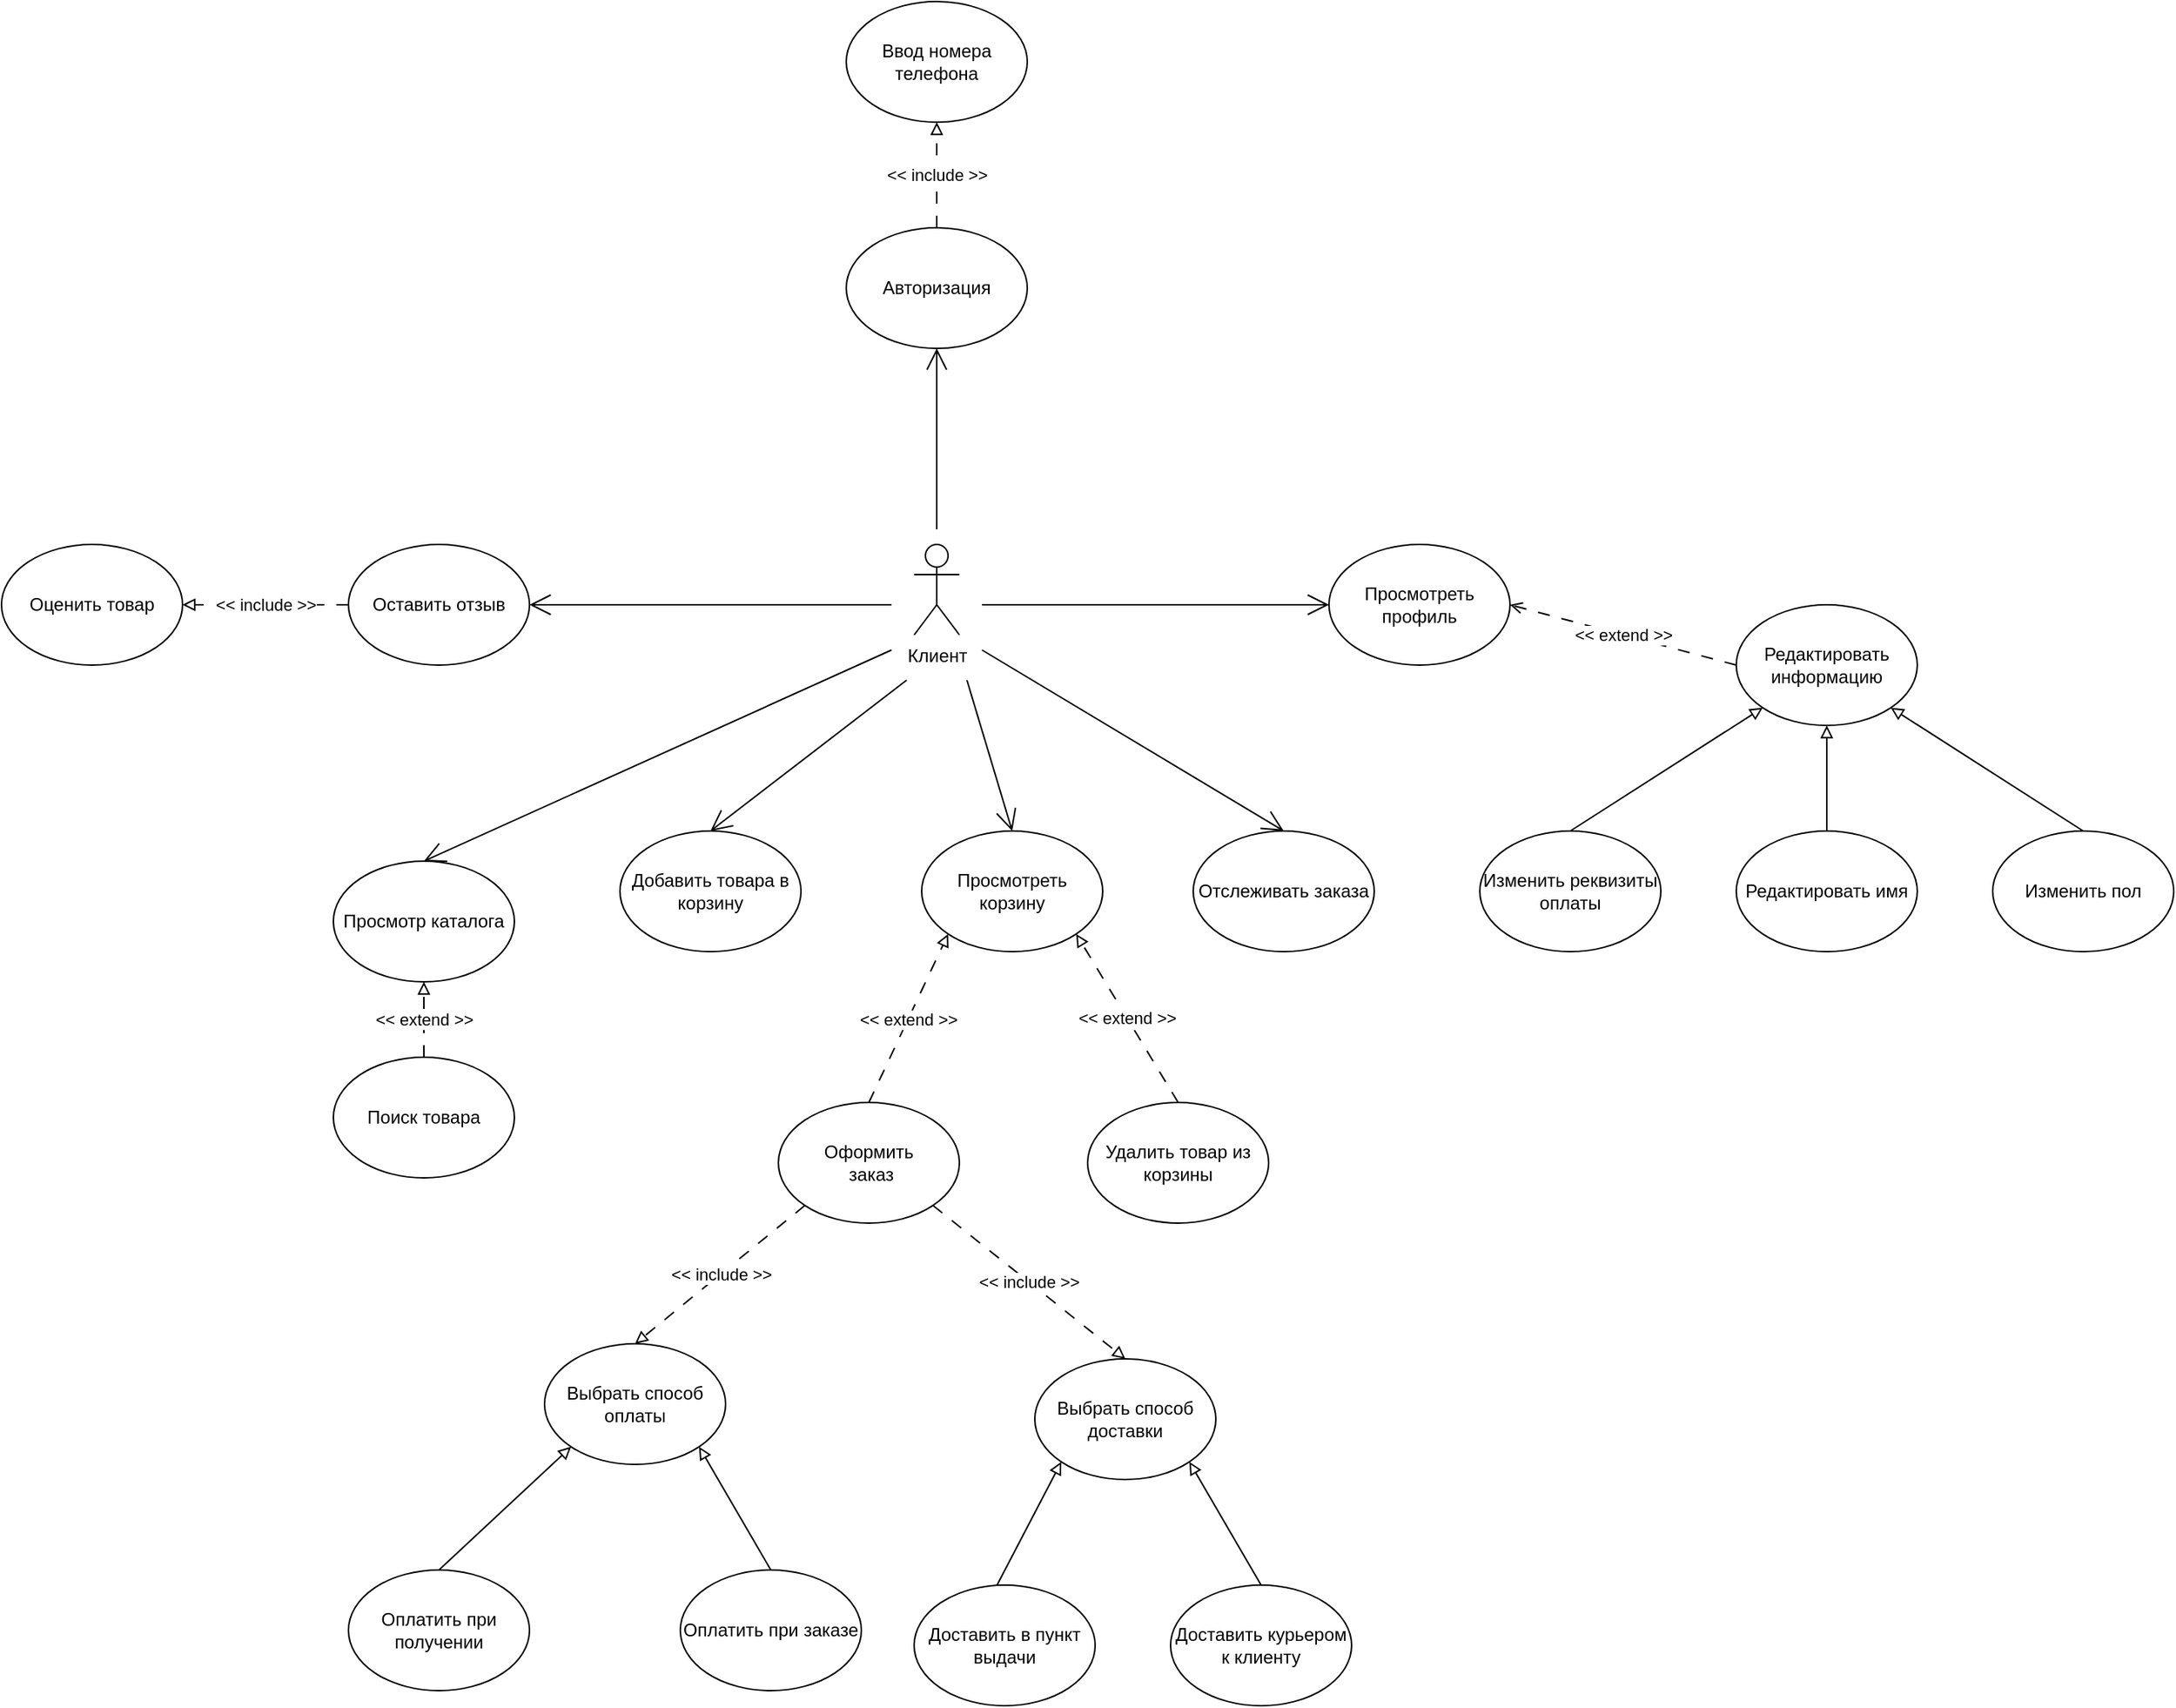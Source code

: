 <mxfile version="26.0.16" pages="2">
  <diagram id="n-ps6hEobFweKa0WREre" name="Страница — 1">
    <mxGraphModel dx="1434" dy="884" grid="1" gridSize="10" guides="1" tooltips="1" connect="1" arrows="1" fold="1" page="1" pageScale="1" pageWidth="2000" pageHeight="2000" math="0" shadow="0">
      <root>
        <mxCell id="0" />
        <mxCell id="1" parent="0" />
        <mxCell id="TYahg0QMOu6PUOr_qrVB-1" value="Клиент" style="shape=umlActor;verticalLabelPosition=bottom;verticalAlign=top;html=1;outlineConnect=0;" parent="1" vertex="1">
          <mxGeometry x="1235" y="720" width="30" height="60" as="geometry" />
        </mxCell>
        <mxCell id="TYahg0QMOu6PUOr_qrVB-2" value="Авторизация" style="ellipse;whiteSpace=wrap;html=1;" parent="1" vertex="1">
          <mxGeometry x="1190" y="510" width="120" height="80" as="geometry" />
        </mxCell>
        <mxCell id="TYahg0QMOu6PUOr_qrVB-4" value="Просмотр каталога" style="ellipse;whiteSpace=wrap;html=1;" parent="1" vertex="1">
          <mxGeometry x="850" y="930" width="120" height="80" as="geometry" />
        </mxCell>
        <mxCell id="TYahg0QMOu6PUOr_qrVB-5" value="Поиск товара" style="ellipse;whiteSpace=wrap;html=1;" parent="1" vertex="1">
          <mxGeometry x="850" y="1060" width="120" height="80" as="geometry" />
        </mxCell>
        <mxCell id="TYahg0QMOu6PUOr_qrVB-6" value="" style="endArrow=block;html=1;rounded=0;exitX=0.5;exitY=0;exitDx=0;exitDy=0;entryX=0.5;entryY=1;entryDx=0;entryDy=0;endFill=0;dashed=1;dashPattern=8 8;" parent="1" source="TYahg0QMOu6PUOr_qrVB-5" target="TYahg0QMOu6PUOr_qrVB-4" edge="1">
          <mxGeometry relative="1" as="geometry">
            <mxPoint x="700" y="1070" as="sourcePoint" />
            <mxPoint x="1010" y="1060" as="targetPoint" />
          </mxGeometry>
        </mxCell>
        <mxCell id="TYahg0QMOu6PUOr_qrVB-7" value="&amp;lt;&amp;lt; extend &amp;gt;&amp;gt;" style="edgeLabel;resizable=0;html=1;;align=center;verticalAlign=middle;" parent="TYahg0QMOu6PUOr_qrVB-6" connectable="0" vertex="1">
          <mxGeometry relative="1" as="geometry" />
        </mxCell>
        <mxCell id="TYahg0QMOu6PUOr_qrVB-9" value="Добавить товара в корзину" style="ellipse;whiteSpace=wrap;html=1;" parent="1" vertex="1">
          <mxGeometry x="1040" y="910" width="120" height="80" as="geometry" />
        </mxCell>
        <mxCell id="TYahg0QMOu6PUOr_qrVB-10" value="Оформить&lt;div&gt;&amp;nbsp;заказ&lt;/div&gt;" style="ellipse;whiteSpace=wrap;html=1;" parent="1" vertex="1">
          <mxGeometry x="1145" y="1090" width="120" height="80" as="geometry" />
        </mxCell>
        <mxCell id="TYahg0QMOu6PUOr_qrVB-11" value="Выбрать способ оплаты" style="ellipse;whiteSpace=wrap;html=1;" parent="1" vertex="1">
          <mxGeometry x="990" y="1250" width="120" height="80" as="geometry" />
        </mxCell>
        <mxCell id="TYahg0QMOu6PUOr_qrVB-12" value="Выбрать способ доставки" style="ellipse;whiteSpace=wrap;html=1;" parent="1" vertex="1">
          <mxGeometry x="1315" y="1260" width="120" height="80" as="geometry" />
        </mxCell>
        <mxCell id="TYahg0QMOu6PUOr_qrVB-13" value="" style="endArrow=block;html=1;rounded=0;exitX=0;exitY=1;exitDx=0;exitDy=0;entryX=0.5;entryY=0;entryDx=0;entryDy=0;endFill=0;dashed=1;dashPattern=8 8;" parent="1" source="TYahg0QMOu6PUOr_qrVB-10" target="TYahg0QMOu6PUOr_qrVB-11" edge="1">
          <mxGeometry relative="1" as="geometry">
            <mxPoint x="1195" y="1220" as="sourcePoint" />
            <mxPoint x="1295" y="1220" as="targetPoint" />
          </mxGeometry>
        </mxCell>
        <mxCell id="TYahg0QMOu6PUOr_qrVB-14" value="&amp;lt;&amp;lt; include &amp;gt;&amp;gt;" style="edgeLabel;resizable=0;html=1;;align=center;verticalAlign=middle;" parent="TYahg0QMOu6PUOr_qrVB-13" connectable="0" vertex="1">
          <mxGeometry relative="1" as="geometry" />
        </mxCell>
        <mxCell id="TYahg0QMOu6PUOr_qrVB-16" value="" style="endArrow=block;html=1;rounded=0;exitX=1;exitY=1;exitDx=0;exitDy=0;entryX=0.5;entryY=0;entryDx=0;entryDy=0;endFill=0;dashed=1;dashPattern=8 8;" parent="1" source="TYahg0QMOu6PUOr_qrVB-10" target="TYahg0QMOu6PUOr_qrVB-12" edge="1">
          <mxGeometry relative="1" as="geometry">
            <mxPoint x="1295" y="1190" as="sourcePoint" />
            <mxPoint x="1205" y="1270" as="targetPoint" />
          </mxGeometry>
        </mxCell>
        <mxCell id="TYahg0QMOu6PUOr_qrVB-17" value="&amp;lt;&amp;lt; include &amp;gt;&amp;gt;" style="edgeLabel;resizable=0;html=1;;align=center;verticalAlign=middle;" parent="TYahg0QMOu6PUOr_qrVB-16" connectable="0" vertex="1">
          <mxGeometry relative="1" as="geometry" />
        </mxCell>
        <mxCell id="TYahg0QMOu6PUOr_qrVB-19" value="Отслеживать заказа" style="ellipse;whiteSpace=wrap;html=1;" parent="1" vertex="1">
          <mxGeometry x="1420" y="910" width="120" height="80" as="geometry" />
        </mxCell>
        <mxCell id="TYahg0QMOu6PUOr_qrVB-20" value="Оставить отзыв" style="ellipse;whiteSpace=wrap;html=1;" parent="1" vertex="1">
          <mxGeometry x="860" y="720" width="120" height="80" as="geometry" />
        </mxCell>
        <mxCell id="TYahg0QMOu6PUOr_qrVB-21" value="Оценить товар" style="ellipse;whiteSpace=wrap;html=1;" parent="1" vertex="1">
          <mxGeometry x="630" y="720" width="120" height="80" as="geometry" />
        </mxCell>
        <mxCell id="TYahg0QMOu6PUOr_qrVB-22" value="" style="endArrow=block;html=1;rounded=0;exitX=0;exitY=0.5;exitDx=0;exitDy=0;entryX=1;entryY=0.5;entryDx=0;entryDy=0;endFill=0;dashed=1;dashPattern=8 8;" parent="1" source="TYahg0QMOu6PUOr_qrVB-20" target="TYahg0QMOu6PUOr_qrVB-21" edge="1">
          <mxGeometry relative="1" as="geometry">
            <mxPoint x="750" y="880" as="sourcePoint" />
            <mxPoint x="850" y="880" as="targetPoint" />
          </mxGeometry>
        </mxCell>
        <mxCell id="TYahg0QMOu6PUOr_qrVB-23" value="&amp;lt;&amp;lt; include &amp;gt;&amp;gt;" style="edgeLabel;resizable=0;html=1;;align=center;verticalAlign=middle;" parent="TYahg0QMOu6PUOr_qrVB-22" connectable="0" vertex="1">
          <mxGeometry relative="1" as="geometry" />
        </mxCell>
        <mxCell id="TYahg0QMOu6PUOr_qrVB-24" value="Просмотреть корзину" style="ellipse;whiteSpace=wrap;html=1;" parent="1" vertex="1">
          <mxGeometry x="1240" y="910" width="120" height="80" as="geometry" />
        </mxCell>
        <mxCell id="TYahg0QMOu6PUOr_qrVB-36" value="" style="endArrow=block;html=1;rounded=0;exitX=0.5;exitY=0;exitDx=0;exitDy=0;endFill=0;entryX=0;entryY=1;entryDx=0;entryDy=0;dashed=1;dashPattern=8 8;" parent="1" source="TYahg0QMOu6PUOr_qrVB-10" target="TYahg0QMOu6PUOr_qrVB-24" edge="1">
          <mxGeometry relative="1" as="geometry">
            <mxPoint x="1190" y="1110" as="sourcePoint" />
            <mxPoint x="1310" y="1060" as="targetPoint" />
          </mxGeometry>
        </mxCell>
        <mxCell id="TYahg0QMOu6PUOr_qrVB-37" value="&amp;lt;&amp;lt; extend &amp;gt;&amp;gt;" style="edgeLabel;resizable=0;html=1;;align=center;verticalAlign=middle;" parent="TYahg0QMOu6PUOr_qrVB-36" connectable="0" vertex="1">
          <mxGeometry relative="1" as="geometry" />
        </mxCell>
        <mxCell id="TYahg0QMOu6PUOr_qrVB-38" value="Удалить товар из корзины" style="ellipse;whiteSpace=wrap;html=1;" parent="1" vertex="1">
          <mxGeometry x="1350" y="1090" width="120" height="80" as="geometry" />
        </mxCell>
        <mxCell id="TYahg0QMOu6PUOr_qrVB-39" value="" style="endArrow=block;html=1;rounded=0;exitX=0.5;exitY=0;exitDx=0;exitDy=0;endFill=0;entryX=1;entryY=1;entryDx=0;entryDy=0;dashed=1;dashPattern=8 8;" parent="1" source="TYahg0QMOu6PUOr_qrVB-38" target="TYahg0QMOu6PUOr_qrVB-24" edge="1">
          <mxGeometry relative="1" as="geometry">
            <mxPoint x="1215" y="1100" as="sourcePoint" />
            <mxPoint x="1268" y="988" as="targetPoint" />
          </mxGeometry>
        </mxCell>
        <mxCell id="TYahg0QMOu6PUOr_qrVB-40" value="&amp;lt;&amp;lt; extend &amp;gt;&amp;gt;" style="edgeLabel;resizable=0;html=1;;align=center;verticalAlign=middle;" parent="TYahg0QMOu6PUOr_qrVB-39" connectable="0" vertex="1">
          <mxGeometry relative="1" as="geometry" />
        </mxCell>
        <mxCell id="TYahg0QMOu6PUOr_qrVB-41" value="Ввод номера телефона" style="ellipse;whiteSpace=wrap;html=1;" parent="1" vertex="1">
          <mxGeometry x="1190" y="360" width="120" height="80" as="geometry" />
        </mxCell>
        <mxCell id="TYahg0QMOu6PUOr_qrVB-43" value="" style="endArrow=block;html=1;rounded=0;exitX=0.5;exitY=0;exitDx=0;exitDy=0;entryX=0.5;entryY=1;entryDx=0;entryDy=0;endFill=0;dashed=1;dashPattern=8 8;" parent="1" source="TYahg0QMOu6PUOr_qrVB-2" target="TYahg0QMOu6PUOr_qrVB-41" edge="1">
          <mxGeometry relative="1" as="geometry">
            <mxPoint x="1110.0" y="530" as="sourcePoint" />
            <mxPoint x="1000.0" y="530" as="targetPoint" />
          </mxGeometry>
        </mxCell>
        <mxCell id="TYahg0QMOu6PUOr_qrVB-44" value="&amp;lt;&amp;lt; include &amp;gt;&amp;gt;" style="edgeLabel;resizable=0;html=1;;align=center;verticalAlign=middle;" parent="TYahg0QMOu6PUOr_qrVB-43" connectable="0" vertex="1">
          <mxGeometry relative="1" as="geometry" />
        </mxCell>
        <mxCell id="TYahg0QMOu6PUOr_qrVB-45" value="Просмотреть профиль" style="ellipse;whiteSpace=wrap;html=1;" parent="1" vertex="1">
          <mxGeometry x="1510" y="720" width="120" height="80" as="geometry" />
        </mxCell>
        <mxCell id="TYahg0QMOu6PUOr_qrVB-46" value="Редактировать информацию" style="ellipse;whiteSpace=wrap;html=1;" parent="1" vertex="1">
          <mxGeometry x="1780" y="760" width="120" height="80" as="geometry" />
        </mxCell>
        <mxCell id="TYahg0QMOu6PUOr_qrVB-47" value="Доставить в пункт выдачи" style="ellipse;whiteSpace=wrap;html=1;" parent="1" vertex="1">
          <mxGeometry x="1235" y="1410" width="120" height="80" as="geometry" />
        </mxCell>
        <mxCell id="TYahg0QMOu6PUOr_qrVB-48" value="Доставить курьером к клиенту" style="ellipse;whiteSpace=wrap;html=1;" parent="1" vertex="1">
          <mxGeometry x="1405" y="1410" width="120" height="80" as="geometry" />
        </mxCell>
        <mxCell id="TYahg0QMOu6PUOr_qrVB-51" value="" style="endArrow=open;html=1;rounded=0;exitX=0;exitY=0.5;exitDx=0;exitDy=0;entryX=1;entryY=0.5;entryDx=0;entryDy=0;endFill=0;dashed=1;dashPattern=8 8;" parent="1" source="TYahg0QMOu6PUOr_qrVB-46" target="TYahg0QMOu6PUOr_qrVB-45" edge="1">
          <mxGeometry relative="1" as="geometry">
            <mxPoint x="1660" y="880" as="sourcePoint" />
            <mxPoint x="1660" y="800" as="targetPoint" />
          </mxGeometry>
        </mxCell>
        <mxCell id="TYahg0QMOu6PUOr_qrVB-52" value="&amp;lt;&amp;lt; extend &amp;gt;&amp;gt;" style="edgeLabel;resizable=0;html=1;;align=center;verticalAlign=middle;" parent="TYahg0QMOu6PUOr_qrVB-51" connectable="0" vertex="1">
          <mxGeometry relative="1" as="geometry" />
        </mxCell>
        <mxCell id="TYahg0QMOu6PUOr_qrVB-53" value="Редактировать имя" style="ellipse;whiteSpace=wrap;html=1;" parent="1" vertex="1">
          <mxGeometry x="1780" y="910" width="120" height="80" as="geometry" />
        </mxCell>
        <mxCell id="TYahg0QMOu6PUOr_qrVB-55" value="Изменить пол" style="ellipse;whiteSpace=wrap;html=1;" parent="1" vertex="1">
          <mxGeometry x="1950" y="910" width="120" height="80" as="geometry" />
        </mxCell>
        <mxCell id="TYahg0QMOu6PUOr_qrVB-57" value="Изменить реквизиты оплаты" style="ellipse;whiteSpace=wrap;html=1;" parent="1" vertex="1">
          <mxGeometry x="1610" y="910" width="120" height="80" as="geometry" />
        </mxCell>
        <mxCell id="TYahg0QMOu6PUOr_qrVB-64" value="Оплатить при получении" style="ellipse;whiteSpace=wrap;html=1;" parent="1" vertex="1">
          <mxGeometry x="860" y="1400" width="120" height="80" as="geometry" />
        </mxCell>
        <mxCell id="TYahg0QMOu6PUOr_qrVB-65" value="Оплатить при заказе" style="ellipse;whiteSpace=wrap;html=1;" parent="1" vertex="1">
          <mxGeometry x="1080" y="1400" width="120" height="80" as="geometry" />
        </mxCell>
        <mxCell id="TYahg0QMOu6PUOr_qrVB-68" value="" style="endArrow=open;endFill=1;endSize=12;html=1;rounded=0;entryX=1;entryY=0.5;entryDx=0;entryDy=0;" parent="1" target="TYahg0QMOu6PUOr_qrVB-20" edge="1">
          <mxGeometry width="160" relative="1" as="geometry">
            <mxPoint x="1220" y="760" as="sourcePoint" />
            <mxPoint x="1030" y="650" as="targetPoint" />
          </mxGeometry>
        </mxCell>
        <mxCell id="TYahg0QMOu6PUOr_qrVB-69" value="" style="endArrow=open;endFill=1;endSize=12;html=1;rounded=0;entryX=0.5;entryY=1;entryDx=0;entryDy=0;" parent="1" target="TYahg0QMOu6PUOr_qrVB-2" edge="1">
          <mxGeometry width="160" relative="1" as="geometry">
            <mxPoint x="1250" y="710" as="sourcePoint" />
            <mxPoint x="1490" y="750.0" as="targetPoint" />
          </mxGeometry>
        </mxCell>
        <mxCell id="TYahg0QMOu6PUOr_qrVB-71" value="" style="endArrow=open;endFill=1;endSize=12;html=1;rounded=0;entryX=0.5;entryY=0;entryDx=0;entryDy=0;" parent="1" target="TYahg0QMOu6PUOr_qrVB-9" edge="1">
          <mxGeometry width="160" relative="1" as="geometry">
            <mxPoint x="1230" y="810" as="sourcePoint" />
            <mxPoint x="1570" y="850.0" as="targetPoint" />
          </mxGeometry>
        </mxCell>
        <mxCell id="TYahg0QMOu6PUOr_qrVB-73" value="" style="endArrow=open;endFill=1;endSize=12;html=1;rounded=0;entryX=0.5;entryY=0;entryDx=0;entryDy=0;" parent="1" target="TYahg0QMOu6PUOr_qrVB-19" edge="1">
          <mxGeometry width="160" relative="1" as="geometry">
            <mxPoint x="1280" y="790" as="sourcePoint" />
            <mxPoint x="1540" y="840.0" as="targetPoint" />
          </mxGeometry>
        </mxCell>
        <mxCell id="TYahg0QMOu6PUOr_qrVB-74" value="" style="endArrow=open;endFill=1;endSize=12;html=1;rounded=0;entryX=0;entryY=0.5;entryDx=0;entryDy=0;" parent="1" target="TYahg0QMOu6PUOr_qrVB-45" edge="1">
          <mxGeometry width="160" relative="1" as="geometry">
            <mxPoint x="1280" y="760" as="sourcePoint" />
            <mxPoint x="1490" y="740.0" as="targetPoint" />
          </mxGeometry>
        </mxCell>
        <mxCell id="TYahg0QMOu6PUOr_qrVB-75" value="" style="endArrow=open;endFill=1;endSize=12;html=1;rounded=0;entryX=0.5;entryY=0;entryDx=0;entryDy=0;" parent="1" target="TYahg0QMOu6PUOr_qrVB-4" edge="1">
          <mxGeometry width="160" relative="1" as="geometry">
            <mxPoint x="1220" y="790" as="sourcePoint" />
            <mxPoint x="1090" y="840.0" as="targetPoint" />
          </mxGeometry>
        </mxCell>
        <mxCell id="TYahg0QMOu6PUOr_qrVB-76" value="" style="endArrow=open;endFill=1;endSize=12;html=1;rounded=0;entryX=0.5;entryY=0;entryDx=0;entryDy=0;" parent="1" target="TYahg0QMOu6PUOr_qrVB-24" edge="1">
          <mxGeometry width="160" relative="1" as="geometry">
            <mxPoint x="1270" y="810" as="sourcePoint" />
            <mxPoint x="1400" y="890.0" as="targetPoint" />
          </mxGeometry>
        </mxCell>
        <mxCell id="TYahg0QMOu6PUOr_qrVB-93" value="" style="endArrow=block;html=1;rounded=0;exitX=0.5;exitY=0;exitDx=0;exitDy=0;entryX=0;entryY=1;entryDx=0;entryDy=0;endFill=0;" parent="1" source="TYahg0QMOu6PUOr_qrVB-57" target="TYahg0QMOu6PUOr_qrVB-46" edge="1">
          <mxGeometry width="50" height="50" relative="1" as="geometry">
            <mxPoint x="1800" y="890" as="sourcePoint" />
            <mxPoint x="1850" y="840" as="targetPoint" />
          </mxGeometry>
        </mxCell>
        <mxCell id="TYahg0QMOu6PUOr_qrVB-95" value="" style="endArrow=block;html=1;rounded=0;exitX=0.5;exitY=0;exitDx=0;exitDy=0;entryX=0.5;entryY=1;entryDx=0;entryDy=0;endFill=0;" parent="1" source="TYahg0QMOu6PUOr_qrVB-53" target="TYahg0QMOu6PUOr_qrVB-46" edge="1">
          <mxGeometry width="50" height="50" relative="1" as="geometry">
            <mxPoint x="1790" y="920" as="sourcePoint" />
            <mxPoint x="1908" y="858" as="targetPoint" />
          </mxGeometry>
        </mxCell>
        <mxCell id="TYahg0QMOu6PUOr_qrVB-97" value="" style="endArrow=block;html=1;rounded=0;exitX=0.5;exitY=0;exitDx=0;exitDy=0;entryX=1;entryY=1;entryDx=0;entryDy=0;endFill=0;" parent="1" source="TYahg0QMOu6PUOr_qrVB-55" target="TYahg0QMOu6PUOr_qrVB-46" edge="1">
          <mxGeometry width="50" height="50" relative="1" as="geometry">
            <mxPoint x="1800" y="930" as="sourcePoint" />
            <mxPoint x="1918" y="868" as="targetPoint" />
          </mxGeometry>
        </mxCell>
        <mxCell id="TYahg0QMOu6PUOr_qrVB-101" value="" style="endArrow=block;html=1;rounded=0;exitX=0.5;exitY=0;exitDx=0;exitDy=0;entryX=0;entryY=1;entryDx=0;entryDy=0;endFill=0;" parent="1" source="TYahg0QMOu6PUOr_qrVB-64" target="TYahg0QMOu6PUOr_qrVB-11" edge="1">
          <mxGeometry width="50" height="50" relative="1" as="geometry">
            <mxPoint x="910" y="1401.553" as="sourcePoint" />
            <mxPoint x="1028" y="1339.553" as="targetPoint" />
          </mxGeometry>
        </mxCell>
        <mxCell id="TYahg0QMOu6PUOr_qrVB-103" value="" style="endArrow=block;html=1;rounded=0;exitX=0.5;exitY=0;exitDx=0;exitDy=0;entryX=1;entryY=1;entryDx=0;entryDy=0;endFill=0;" parent="1" source="TYahg0QMOu6PUOr_qrVB-65" target="TYahg0QMOu6PUOr_qrVB-11" edge="1">
          <mxGeometry width="50" height="50" relative="1" as="geometry">
            <mxPoint x="1080" y="1601.553" as="sourcePoint" />
            <mxPoint x="1198" y="1539.553" as="targetPoint" />
          </mxGeometry>
        </mxCell>
        <mxCell id="TYahg0QMOu6PUOr_qrVB-105" value="" style="endArrow=block;html=1;rounded=0;exitX=0.458;exitY=0;exitDx=0;exitDy=0;entryX=0;entryY=1;entryDx=0;entryDy=0;exitPerimeter=0;endFill=0;" parent="1" source="TYahg0QMOu6PUOr_qrVB-47" target="TYahg0QMOu6PUOr_qrVB-12" edge="1">
          <mxGeometry width="50" height="50" relative="1" as="geometry">
            <mxPoint x="1220" y="1391.553" as="sourcePoint" />
            <mxPoint x="1338" y="1329.553" as="targetPoint" />
          </mxGeometry>
        </mxCell>
        <mxCell id="TYahg0QMOu6PUOr_qrVB-107" value="" style="endArrow=block;html=1;rounded=0;exitX=0.5;exitY=0;exitDx=0;exitDy=0;entryX=1;entryY=1;entryDx=0;entryDy=0;endFill=0;" parent="1" source="TYahg0QMOu6PUOr_qrVB-48" target="TYahg0QMOu6PUOr_qrVB-12" edge="1">
          <mxGeometry width="50" height="50" relative="1" as="geometry">
            <mxPoint x="1320" y="1561.553" as="sourcePoint" />
            <mxPoint x="1438" y="1499.553" as="targetPoint" />
          </mxGeometry>
        </mxCell>
      </root>
    </mxGraphModel>
  </diagram>
  <diagram id="3cgRSR0oJUTEMIVbmhhY" name="Страница — 2">
    <mxGraphModel dx="1247" dy="798" grid="1" gridSize="10" guides="1" tooltips="1" connect="1" arrows="1" fold="1" page="1" pageScale="1" pageWidth="2000" pageHeight="2000" math="0" shadow="0">
      <root>
        <mxCell id="0" />
        <mxCell id="1" parent="0" />
        <mxCell id="BvjOCDMoVAckG1oQ5deE-1" value="Abstract class Пользователь" style="swimlane;fontStyle=1;align=center;verticalAlign=top;childLayout=stackLayout;horizontal=1;startSize=26;horizontalStack=0;resizeParent=1;resizeParentMax=0;resizeLast=0;collapsible=1;marginBottom=0;whiteSpace=wrap;html=1;" vertex="1" parent="1">
          <mxGeometry x="283" y="31" width="290" height="250" as="geometry" />
        </mxCell>
        <mxCell id="BvjOCDMoVAckG1oQ5deE-2" value="+ id: int" style="text;strokeColor=none;fillColor=none;align=left;verticalAlign=top;spacingLeft=4;spacingRight=4;overflow=hidden;rotatable=0;points=[[0,0.5],[1,0.5]];portConstraint=eastwest;whiteSpace=wrap;html=1;" vertex="1" parent="BvjOCDMoVAckG1oQ5deE-1">
          <mxGeometry y="26" width="290" height="26" as="geometry" />
        </mxCell>
        <mxCell id="BvjOCDMoVAckG1oQ5deE-5" value="+ имя: string" style="text;strokeColor=none;fillColor=none;align=left;verticalAlign=top;spacingLeft=4;spacingRight=4;overflow=hidden;rotatable=0;points=[[0,0.5],[1,0.5]];portConstraint=eastwest;whiteSpace=wrap;html=1;" vertex="1" parent="BvjOCDMoVAckG1oQ5deE-1">
          <mxGeometry y="52" width="290" height="26" as="geometry" />
        </mxCell>
        <mxCell id="BvjOCDMoVAckG1oQ5deE-6" value="+ фамилия: string" style="text;strokeColor=none;fillColor=none;align=left;verticalAlign=top;spacingLeft=4;spacingRight=4;overflow=hidden;rotatable=0;points=[[0,0.5],[1,0.5]];portConstraint=eastwest;whiteSpace=wrap;html=1;" vertex="1" parent="BvjOCDMoVAckG1oQ5deE-1">
          <mxGeometry y="78" width="290" height="26" as="geometry" />
        </mxCell>
        <mxCell id="BvjOCDMoVAckG1oQ5deE-7" value="+ телефон: string" style="text;strokeColor=none;fillColor=none;align=left;verticalAlign=top;spacingLeft=4;spacingRight=4;overflow=hidden;rotatable=0;points=[[0,0.5],[1,0.5]];portConstraint=eastwest;whiteSpace=wrap;html=1;" vertex="1" parent="BvjOCDMoVAckG1oQ5deE-1">
          <mxGeometry y="104" width="290" height="26" as="geometry" />
        </mxCell>
        <mxCell id="BvjOCDMoVAckG1oQ5deE-8" value="+ адрес_доставки: string" style="text;strokeColor=none;fillColor=none;align=left;verticalAlign=top;spacingLeft=4;spacingRight=4;overflow=hidden;rotatable=0;points=[[0,0.5],[1,0.5]];portConstraint=eastwest;whiteSpace=wrap;html=1;" vertex="1" parent="BvjOCDMoVAckG1oQ5deE-1">
          <mxGeometry y="130" width="290" height="26" as="geometry" />
        </mxCell>
        <mxCell id="BvjOCDMoVAckG1oQ5deE-3" value="" style="line;strokeWidth=1;fillColor=none;align=left;verticalAlign=middle;spacingTop=-1;spacingLeft=3;spacingRight=3;rotatable=0;labelPosition=right;points=[];portConstraint=eastwest;strokeColor=inherit;" vertex="1" parent="BvjOCDMoVAckG1oQ5deE-1">
          <mxGeometry y="156" width="290" height="8" as="geometry" />
        </mxCell>
        <mxCell id="BvjOCDMoVAckG1oQ5deE-4" value="+ авторизация(телефон): void" style="text;strokeColor=none;fillColor=none;align=left;verticalAlign=top;spacingLeft=4;spacingRight=4;overflow=hidden;rotatable=0;points=[[0,0.5],[1,0.5]];portConstraint=eastwest;whiteSpace=wrap;html=1;" vertex="1" parent="BvjOCDMoVAckG1oQ5deE-1">
          <mxGeometry y="164" width="290" height="26" as="geometry" />
        </mxCell>
        <mxCell id="BvjOCDMoVAckG1oQ5deE-9" value="+ обновление_профиля(): void" style="text;strokeColor=none;fillColor=none;align=left;verticalAlign=top;spacingLeft=4;spacingRight=4;overflow=hidden;rotatable=0;points=[[0,0.5],[1,0.5]];portConstraint=eastwest;whiteSpace=wrap;html=1;" vertex="1" parent="BvjOCDMoVAckG1oQ5deE-1">
          <mxGeometry y="190" width="290" height="30" as="geometry" />
        </mxCell>
        <mxCell id="BvjOCDMoVAckG1oQ5deE-10" value="+ просмотр_корзины(): void" style="text;strokeColor=none;fillColor=none;align=left;verticalAlign=top;spacingLeft=4;spacingRight=4;overflow=hidden;rotatable=0;points=[[0,0.5],[1,0.5]];portConstraint=eastwest;whiteSpace=wrap;html=1;" vertex="1" parent="BvjOCDMoVAckG1oQ5deE-1">
          <mxGeometry y="220" width="290" height="30" as="geometry" />
        </mxCell>
        <mxCell id="MVCjWSupxTXP_eQSByu--1" value="Interface Редактировать информацию" style="swimlane;fontStyle=1;align=center;verticalAlign=top;childLayout=stackLayout;horizontal=1;startSize=26;horizontalStack=0;resizeParent=1;resizeParentMax=0;resizeLast=0;collapsible=1;marginBottom=0;whiteSpace=wrap;html=1;" vertex="1" parent="1">
          <mxGeometry x="740" y="30" width="280" height="86" as="geometry" />
        </mxCell>
        <mxCell id="MVCjWSupxTXP_eQSByu--2" value="+ field: type" style="text;strokeColor=none;fillColor=none;align=left;verticalAlign=top;spacingLeft=4;spacingRight=4;overflow=hidden;rotatable=0;points=[[0,0.5],[1,0.5]];portConstraint=eastwest;whiteSpace=wrap;html=1;" vertex="1" parent="MVCjWSupxTXP_eQSByu--1">
          <mxGeometry y="26" width="280" height="26" as="geometry" />
        </mxCell>
        <mxCell id="MVCjWSupxTXP_eQSByu--3" value="" style="line;strokeWidth=1;fillColor=none;align=left;verticalAlign=middle;spacingTop=-1;spacingLeft=3;spacingRight=3;rotatable=0;labelPosition=right;points=[];portConstraint=eastwest;strokeColor=inherit;" vertex="1" parent="MVCjWSupxTXP_eQSByu--1">
          <mxGeometry y="52" width="280" height="8" as="geometry" />
        </mxCell>
        <mxCell id="MVCjWSupxTXP_eQSByu--4" value="+ method(type): type" style="text;strokeColor=none;fillColor=none;align=left;verticalAlign=top;spacingLeft=4;spacingRight=4;overflow=hidden;rotatable=0;points=[[0,0.5],[1,0.5]];portConstraint=eastwest;whiteSpace=wrap;html=1;" vertex="1" parent="MVCjWSupxTXP_eQSByu--1">
          <mxGeometry y="60" width="280" height="26" as="geometry" />
        </mxCell>
        <mxCell id="0c8Z_8rN5TbGmIw5jy47-1" value="Class Пользователь" style="swimlane;fontStyle=1;align=center;verticalAlign=top;childLayout=stackLayout;horizontal=1;startSize=26;horizontalStack=0;resizeParent=1;resizeParentMax=0;resizeLast=0;collapsible=1;marginBottom=0;whiteSpace=wrap;html=1;" vertex="1" parent="1">
          <mxGeometry x="360" y="370" width="160" height="86" as="geometry" />
        </mxCell>
        <mxCell id="0c8Z_8rN5TbGmIw5jy47-2" value="+ field: type" style="text;strokeColor=none;fillColor=none;align=left;verticalAlign=top;spacingLeft=4;spacingRight=4;overflow=hidden;rotatable=0;points=[[0,0.5],[1,0.5]];portConstraint=eastwest;whiteSpace=wrap;html=1;" vertex="1" parent="0c8Z_8rN5TbGmIw5jy47-1">
          <mxGeometry y="26" width="160" height="26" as="geometry" />
        </mxCell>
        <mxCell id="0c8Z_8rN5TbGmIw5jy47-3" value="" style="line;strokeWidth=1;fillColor=none;align=left;verticalAlign=middle;spacingTop=-1;spacingLeft=3;spacingRight=3;rotatable=0;labelPosition=right;points=[];portConstraint=eastwest;strokeColor=inherit;" vertex="1" parent="0c8Z_8rN5TbGmIw5jy47-1">
          <mxGeometry y="52" width="160" height="8" as="geometry" />
        </mxCell>
        <mxCell id="0c8Z_8rN5TbGmIw5jy47-4" value="+ method(type): type" style="text;strokeColor=none;fillColor=none;align=left;verticalAlign=top;spacingLeft=4;spacingRight=4;overflow=hidden;rotatable=0;points=[[0,0.5],[1,0.5]];portConstraint=eastwest;whiteSpace=wrap;html=1;" vertex="1" parent="0c8Z_8rN5TbGmIw5jy47-1">
          <mxGeometry y="60" width="160" height="26" as="geometry" />
        </mxCell>
        <mxCell id="0c8Z_8rN5TbGmIw5jy47-5" value="" style="endArrow=block;html=1;rounded=0;exitX=0.5;exitY=0;exitDx=0;exitDy=0;entryX=0.538;entryY=1.009;entryDx=0;entryDy=0;endFill=0;entryPerimeter=0;" edge="1" parent="1" source="0c8Z_8rN5TbGmIw5jy47-1" target="BvjOCDMoVAckG1oQ5deE-10">
          <mxGeometry width="50" height="50" relative="1" as="geometry">
            <mxPoint x="380" y="432.003" as="sourcePoint" />
            <mxPoint x="498" y="370.003" as="targetPoint" />
          </mxGeometry>
        </mxCell>
        <mxCell id="cNFtn43rlMUmp2YAEx2x-1" value="Class Заказ" style="swimlane;fontStyle=1;align=center;verticalAlign=top;childLayout=stackLayout;horizontal=1;startSize=26;horizontalStack=0;resizeParent=1;resizeParentMax=0;resizeLast=0;collapsible=1;marginBottom=0;whiteSpace=wrap;html=1;" vertex="1" parent="1">
          <mxGeometry x="150" y="510" width="160" height="112" as="geometry" />
        </mxCell>
        <mxCell id="cNFtn43rlMUmp2YAEx2x-2" value="+ id: int" style="text;strokeColor=none;fillColor=none;align=left;verticalAlign=top;spacingLeft=4;spacingRight=4;overflow=hidden;rotatable=0;points=[[0,0.5],[1,0.5]];portConstraint=eastwest;whiteSpace=wrap;html=1;" vertex="1" parent="cNFtn43rlMUmp2YAEx2x-1">
          <mxGeometry y="26" width="160" height="26" as="geometry" />
        </mxCell>
        <mxCell id="cNFtn43rlMUmp2YAEx2x-5" value="+ статус: string" style="text;strokeColor=none;fillColor=none;align=left;verticalAlign=top;spacingLeft=4;spacingRight=4;overflow=hidden;rotatable=0;points=[[0,0.5],[1,0.5]];portConstraint=eastwest;whiteSpace=wrap;html=1;" vertex="1" parent="cNFtn43rlMUmp2YAEx2x-1">
          <mxGeometry y="52" width="160" height="26" as="geometry" />
        </mxCell>
        <mxCell id="cNFtn43rlMUmp2YAEx2x-3" value="" style="line;strokeWidth=1;fillColor=none;align=left;verticalAlign=middle;spacingTop=-1;spacingLeft=3;spacingRight=3;rotatable=0;labelPosition=right;points=[];portConstraint=eastwest;strokeColor=inherit;" vertex="1" parent="cNFtn43rlMUmp2YAEx2x-1">
          <mxGeometry y="78" width="160" height="8" as="geometry" />
        </mxCell>
        <mxCell id="cNFtn43rlMUmp2YAEx2x-4" value="+ method(type): type" style="text;strokeColor=none;fillColor=none;align=left;verticalAlign=top;spacingLeft=4;spacingRight=4;overflow=hidden;rotatable=0;points=[[0,0.5],[1,0.5]];portConstraint=eastwest;whiteSpace=wrap;html=1;" vertex="1" parent="cNFtn43rlMUmp2YAEx2x-1">
          <mxGeometry y="86" width="160" height="26" as="geometry" />
        </mxCell>
        <mxCell id="cNFtn43rlMUmp2YAEx2x-6" value="Class Оплата" style="swimlane;fontStyle=1;align=center;verticalAlign=top;childLayout=stackLayout;horizontal=1;startSize=26;horizontalStack=0;resizeParent=1;resizeParentMax=0;resizeLast=0;collapsible=1;marginBottom=0;whiteSpace=wrap;html=1;" vertex="1" parent="1">
          <mxGeometry x="740" y="506" width="160" height="86" as="geometry" />
        </mxCell>
        <mxCell id="cNFtn43rlMUmp2YAEx2x-7" value="+ field: type" style="text;strokeColor=none;fillColor=none;align=left;verticalAlign=top;spacingLeft=4;spacingRight=4;overflow=hidden;rotatable=0;points=[[0,0.5],[1,0.5]];portConstraint=eastwest;whiteSpace=wrap;html=1;" vertex="1" parent="cNFtn43rlMUmp2YAEx2x-6">
          <mxGeometry y="26" width="160" height="26" as="geometry" />
        </mxCell>
        <mxCell id="cNFtn43rlMUmp2YAEx2x-8" value="" style="line;strokeWidth=1;fillColor=none;align=left;verticalAlign=middle;spacingTop=-1;spacingLeft=3;spacingRight=3;rotatable=0;labelPosition=right;points=[];portConstraint=eastwest;strokeColor=inherit;" vertex="1" parent="cNFtn43rlMUmp2YAEx2x-6">
          <mxGeometry y="52" width="160" height="8" as="geometry" />
        </mxCell>
        <mxCell id="cNFtn43rlMUmp2YAEx2x-9" value="+ method(type): type" style="text;strokeColor=none;fillColor=none;align=left;verticalAlign=top;spacingLeft=4;spacingRight=4;overflow=hidden;rotatable=0;points=[[0,0.5],[1,0.5]];portConstraint=eastwest;whiteSpace=wrap;html=1;" vertex="1" parent="cNFtn43rlMUmp2YAEx2x-6">
          <mxGeometry y="60" width="160" height="26" as="geometry" />
        </mxCell>
        <mxCell id="cNFtn43rlMUmp2YAEx2x-10" value="Interface Payable" style="swimlane;fontStyle=1;align=center;verticalAlign=top;childLayout=stackLayout;horizontal=1;startSize=26;horizontalStack=0;resizeParent=1;resizeParentMax=0;resizeLast=0;collapsible=1;marginBottom=0;whiteSpace=wrap;html=1;" vertex="1" parent="1">
          <mxGeometry x="740" y="680" width="160" height="100" as="geometry" />
        </mxCell>
        <mxCell id="cNFtn43rlMUmp2YAEx2x-11" value="+ field: type" style="text;strokeColor=none;fillColor=none;align=left;verticalAlign=top;spacingLeft=4;spacingRight=4;overflow=hidden;rotatable=0;points=[[0,0.5],[1,0.5]];portConstraint=eastwest;whiteSpace=wrap;html=1;" vertex="1" parent="cNFtn43rlMUmp2YAEx2x-10">
          <mxGeometry y="26" width="160" height="26" as="geometry" />
        </mxCell>
        <mxCell id="cNFtn43rlMUmp2YAEx2x-12" value="" style="line;strokeWidth=1;fillColor=none;align=left;verticalAlign=middle;spacingTop=-1;spacingLeft=3;spacingRight=3;rotatable=0;labelPosition=right;points=[];portConstraint=eastwest;strokeColor=inherit;" vertex="1" parent="cNFtn43rlMUmp2YAEx2x-10">
          <mxGeometry y="52" width="160" height="8" as="geometry" />
        </mxCell>
        <mxCell id="cNFtn43rlMUmp2YAEx2x-13" value="+ executePayment() : boolean" style="text;strokeColor=none;fillColor=none;align=left;verticalAlign=top;spacingLeft=4;spacingRight=4;overflow=hidden;rotatable=0;points=[[0,0.5],[1,0.5]];portConstraint=eastwest;whiteSpace=wrap;html=1;" vertex="1" parent="cNFtn43rlMUmp2YAEx2x-10">
          <mxGeometry y="60" width="160" height="40" as="geometry" />
        </mxCell>
        <mxCell id="cNFtn43rlMUmp2YAEx2x-14" value="" style="endArrow=block;html=1;rounded=0;exitX=0.494;exitY=0.983;exitDx=0;exitDy=0;entryX=0.5;entryY=0;entryDx=0;entryDy=0;endFill=0;exitPerimeter=0;dashed=1;dashPattern=8 8;" edge="1" parent="1" source="cNFtn43rlMUmp2YAEx2x-9" target="cNFtn43rlMUmp2YAEx2x-10">
          <mxGeometry width="50" height="50" relative="1" as="geometry">
            <mxPoint x="580" y="652" as="sourcePoint" />
            <mxPoint x="698" y="590" as="targetPoint" />
          </mxGeometry>
        </mxCell>
        <mxCell id="cNFtn43rlMUmp2YAEx2x-15" value="&amp;lt;&amp;lt; реализация &amp;gt;&amp;gt;" style="edgeLabel;html=1;align=center;verticalAlign=middle;resizable=0;points=[];" vertex="1" connectable="0" parent="cNFtn43rlMUmp2YAEx2x-14">
          <mxGeometry x="-0.252" y="1" relative="1" as="geometry">
            <mxPoint as="offset" />
          </mxGeometry>
        </mxCell>
      </root>
    </mxGraphModel>
  </diagram>
</mxfile>
